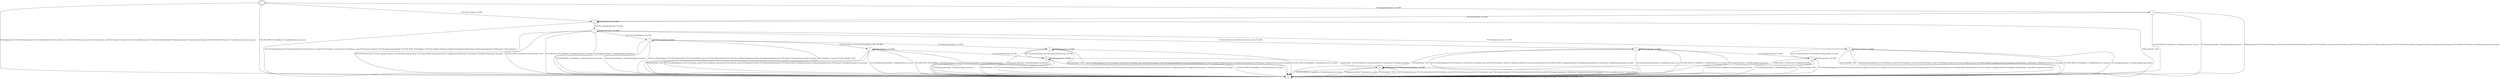 digraph {
"0" [shape=doubleoctagon label=0];
"1" [shape=ellipse label=1];
"2" [shape=ellipse label=2];
"3" [shape=ellipse label=3];
"4" [shape=ellipse label=4];
"5" [shape=ellipse label=5];
"6" [shape=ellipse label=6];
"7" [shape=ellipse label=7];
"8" [shape=ellipse label=8];
"9" [shape=ellipse label=9];
"10" [shape=ellipse label=10];
"11" [shape=ellipse label=11];
"12" [shape=rectangle label=12];
"0" -> "12" [label="NoRenegotiation-TLS13CertificateRequest-TLS13CertificateVerify-TLS13Certificate_invalid-TLS13Certificate_untrusted-TLS13Certificate_valid-TLS13EmptyCertificate-TLS13EncryptedExtensions-TLS13InvalidCertificateVerify-TLSApplicationData-TLSApplicationDataEmpty-TLSCloseNotify-TLSFinished / FatalAlert(unexpected_message)"];
"0" -> "12" [label="TLS13SH_WITH_00_RandBytes / FatalAlert(protocol_version)"];
"0" -> "1" [label="TLS13ServerHello / No RSP"];
"0" -> "2" [label="TLSChangeCipherSpec / No RSP"];
"1" -> "1" [label="NoRenegotiation / No RSP"];
"1" -> "12" [label="TLS13CertificateRequest-TLS13CertificateVerify-TLS13Certificate_invalid-TLS13Certificate_untrusted-TLS13Certificate_valid-TLS13EmptyCertificate-TLS13InvalidCertificateVerify-TLS13SH_WITH_00_RandBytes-TLS13ServerHello-TLSApplicationData-TLSApplicationDataEmpty-TLSChangeCipherSpec-TLSFinished / UnknownPacket"];
"1" -> "3" [label="TLS13EncryptedExtensions / No RSP"];
"1" -> "12" [label="TLSCloseNotify / EOF"];
"2" -> "12" [label="NoRenegotiation-TLS13CertificateRequest-TLS13CertificateVerify-TLS13Certificate_invalid-TLS13Certificate_untrusted-TLS13Certificate_valid-TLS13EmptyCertificate-TLS13EncryptedExtensions-TLS13InvalidCertificateVerify-TLSApplicationData-TLSApplicationDataEmpty-TLSCloseNotify-TLSFinished / FatalAlert(unexpected_message)"];
"2" -> "12" [label="TLS13SH_WITH_00_RandBytes / FatalAlert(protocol_version)"];
"2" -> "1" [label="TLS13ServerHello / No RSP"];
"2" -> "12" [label="TLSChangeCipherSpec / FatalAlert(illegal_parameter)"];
"3" -> "3" [label="NoRenegotiation / No RSP"];
"3" -> "4" [label="TLS13CertificateRequest / No RSP"];
"3" -> "12" [label="TLS13CertificateVerify-TLS13EncryptedExtensions-TLS13InvalidCertificateVerify-TLS13ServerHello-TLSApplicationData-TLSApplicationDataEmpty-TLSFinished / FatalAlert(unexpected_message)"];
"3" -> "5" [label="TLS13Certificate_invalid-TLS13Certificate_valid / No RSP"];
"3" -> "12" [label="TLS13Certificate_untrusted-TLSCloseNotify / EOF"];
"3" -> "6" [label="TLS13EmptyCertificate / No RSP"];
"3" -> "12" [label="TLS13SH_WITH_00_RandBytes / FatalAlert(protocol_version)"];
"3" -> "12" [label="TLSChangeCipherSpec / FatalAlert(illegal_parameter)"];
"4" -> "4" [label="NoRenegotiation / No RSP"];
"4" -> "12" [label="TLS13CertificateRequest-TLS13CertificateVerify-TLS13EncryptedExtensions-TLS13InvalidCertificateVerify-TLS13ServerHello-TLSApplicationData-TLSApplicationDataEmpty-TLSFinished / FatalAlert(unexpected_message)"];
"4" -> "7" [label="TLS13Certificate_invalid-TLS13Certificate_valid / No RSP"];
"4" -> "12" [label="TLS13Certificate_untrusted-TLSCloseNotify / EOF"];
"4" -> "8" [label="TLS13EmptyCertificate / No RSP"];
"4" -> "12" [label="TLS13SH_WITH_00_RandBytes / FatalAlert(protocol_version)"];
"4" -> "12" [label="TLSChangeCipherSpec / FatalAlert(illegal_parameter)"];
"5" -> "5" [label="NoRenegotiation / No RSP"];
"5" -> "12" [label="TLS13CertificateRequest-TLS13Certificate_invalid-TLS13Certificate_untrusted-TLS13Certificate_valid-TLS13EmptyCertificate-TLS13EncryptedExtensions-TLS13ServerHello-TLSApplicationData-TLSApplicationDataEmpty-TLSFinished / FatalAlert(unexpected_message)"];
"5" -> "9" [label="TLS13CertificateVerify / No RSP"];
"5" -> "12" [label="TLS13InvalidCertificateVerify / FatalAlert(decrypt_error)"];
"5" -> "12" [label="TLS13SH_WITH_00_RandBytes / FatalAlert(protocol_version)"];
"5" -> "12" [label="TLSChangeCipherSpec / FatalAlert(illegal_parameter)"];
"5" -> "12" [label="TLSCloseNotify / EOF"];
"6" -> "6" [label="NoRenegotiation / No RSP"];
"6" -> "12" [label="TLS13CertificateRequest-TLS13Certificate_invalid-TLS13Certificate_untrusted-TLS13Certificate_valid-TLS13EmptyCertificate-TLS13EncryptedExtensions-TLS13ServerHello-TLSApplicationData-TLSApplicationDataEmpty-TLSFinished / FatalAlert(unexpected_message)"];
"6" -> "9" [label="TLS13CertificateVerify-TLS13InvalidCertificateVerify / No RSP"];
"6" -> "12" [label="TLS13SH_WITH_00_RandBytes / FatalAlert(protocol_version)"];
"6" -> "12" [label="TLSChangeCipherSpec / FatalAlert(illegal_parameter)"];
"6" -> "12" [label="TLSCloseNotify / EOF"];
"7" -> "7" [label="NoRenegotiation / No RSP"];
"7" -> "12" [label="TLS13CertificateRequest-TLS13Certificate_invalid-TLS13Certificate_untrusted-TLS13Certificate_valid-TLS13EmptyCertificate-TLS13EncryptedExtensions-TLS13ServerHello-TLSApplicationData-TLSApplicationDataEmpty-TLSFinished / FatalAlert(unexpected_message)"];
"7" -> "10" [label="TLS13CertificateVerify / No RSP"];
"7" -> "12" [label="TLS13InvalidCertificateVerify / FatalAlert(decrypt_error)"];
"7" -> "12" [label="TLS13SH_WITH_00_RandBytes / FatalAlert(protocol_version)"];
"7" -> "12" [label="TLSChangeCipherSpec / FatalAlert(illegal_parameter)"];
"7" -> "12" [label="TLSCloseNotify / EOF"];
"8" -> "8" [label="NoRenegotiation / No RSP"];
"8" -> "12" [label="TLS13CertificateRequest-TLS13Certificate_invalid-TLS13Certificate_untrusted-TLS13Certificate_valid-TLS13EmptyCertificate-TLS13EncryptedExtensions-TLS13ServerHello-TLSApplicationData-TLSApplicationDataEmpty-TLSFinished / FatalAlert(unexpected_message)"];
"8" -> "10" [label="TLS13CertificateVerify-TLS13InvalidCertificateVerify / No RSP"];
"8" -> "12" [label="TLS13SH_WITH_00_RandBytes / FatalAlert(protocol_version)"];
"8" -> "12" [label="TLSChangeCipherSpec / FatalAlert(illegal_parameter)"];
"8" -> "12" [label="TLSCloseNotify / EOF"];
"9" -> "9" [label="NoRenegotiation / No RSP"];
"9" -> "12" [label="TLS13CertificateRequest-TLS13CertificateVerify-TLS13Certificate_invalid-TLS13Certificate_untrusted-TLS13Certificate_valid-TLS13EmptyCertificate-TLS13EncryptedExtensions-TLS13InvalidCertificateVerify-TLS13ServerHello-TLSApplicationData-TLSApplicationDataEmpty / FatalAlert(unexpected_message)"];
"9" -> "12" [label="TLS13SH_WITH_00_RandBytes / FatalAlert(protocol_version)"];
"9" -> "12" [label="TLSChangeCipherSpec / FatalAlert(illegal_parameter)"];
"9" -> "12" [label="TLSCloseNotify / EOF"];
"9" -> "11" [label="TLSFinished / TLSFinished+TLSApplicationData"];
"10" -> "10" [label="NoRenegotiation / No RSP"];
"10" -> "12" [label="TLS13CertificateRequest-TLS13CertificateVerify-TLS13Certificate_invalid-TLS13Certificate_untrusted-TLS13Certificate_valid-TLS13EmptyCertificate-TLS13EncryptedExtensions-TLS13InvalidCertificateVerify-TLS13ServerHello-TLSApplicationData-TLSApplicationDataEmpty / FatalAlert(unexpected_message)"];
"10" -> "12" [label="TLS13SH_WITH_00_RandBytes / FatalAlert(protocol_version)"];
"10" -> "12" [label="TLSChangeCipherSpec / FatalAlert(illegal_parameter)"];
"10" -> "12" [label="TLSCloseNotify / EOF"];
"10" -> "11" [label="TLSFinished / TLS13Certificate+TLSCertificateVerify+TLSFinished+TLSApplicationData"];
"11" -> "11" [label="NoRenegotiation-TLSApplicationDataEmpty / No RSP"];
"11" -> "12" [label="TLS13CertificateRequest-TLS13CertificateVerify-TLS13Certificate_invalid-TLS13Certificate_untrusted-TLS13Certificate_valid-TLS13EmptyCertificate-TLS13InvalidCertificateVerify-TLS13ServerHello-TLSChangeCipherSpec-TLSFinished / FatalAlert(unexpected_message)"];
"11" -> "12" [label="TLS13EncryptedExtensions / UnknownPacket"];
"11" -> "12" [label="TLS13SH_WITH_00_RandBytes / FatalAlert(protocol_version)"];
"11" -> "12" [label="TLSApplicationData / Warning(close_notify)"];
"11" -> "12" [label="TLSCloseNotify / EOF"];
"12" -> "12" [label="NoRenegotiation-TLS13CertificateRequest-TLS13CertificateVerify-TLS13Certificate_invalid-TLS13Certificate_untrusted-TLS13Certificate_valid-TLS13EmptyCertificate-TLS13EncryptedExtensions-TLS13InvalidCertificateVerify-TLS13SH_WITH_00_RandBytes-TLS13ServerHello-TLSApplicationData-TLSApplicationDataEmpty-TLSChangeCipherSpec-TLSCloseNotify-TLSFinished / EOF"];
}
